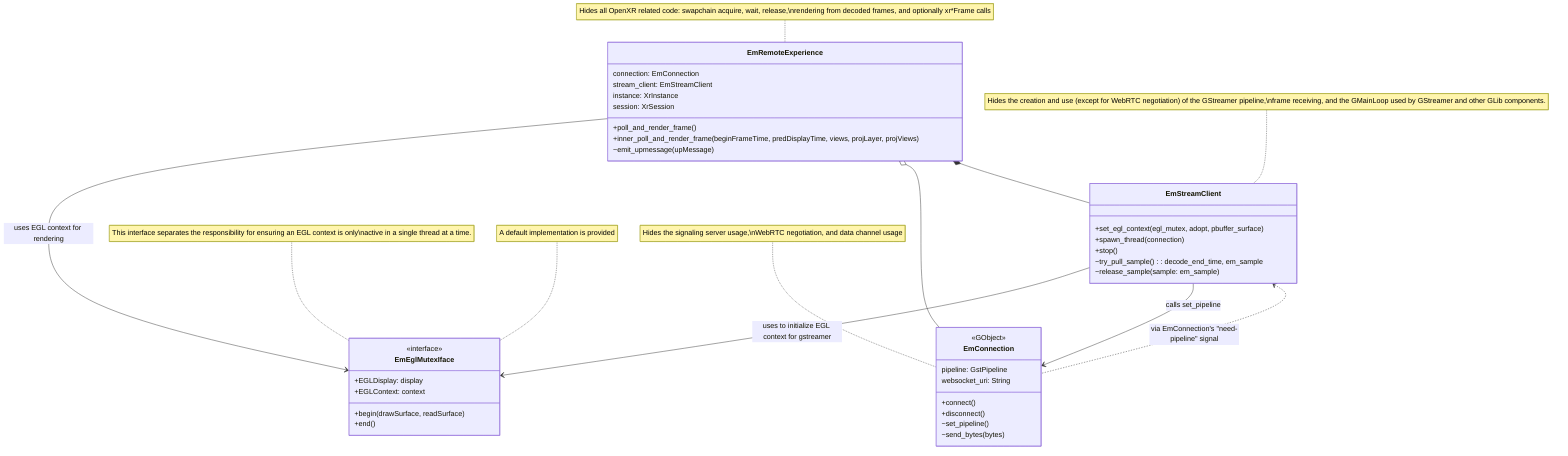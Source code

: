 %% Copyright 2023, Collabora, Ltd.
%% Copyright 2023, PlutoVR Inc.
%%
%% SPDX-License-Identifier: BSL-1.0

classDiagram
    class EmEglMutexIface {
        <<interface>>
        +EGLDisplay: display
        +EGLContext: context
        +begin(drawSurface, readSurface)
        +end()
    }

    note for EmEglMutexIface "This interface separates the responsibility for ensuring an EGL context is only\nactive in a single thread at a time."
    note for EmEglMutexIface "A default implementation is provided"


    class EmConnection {
        <<GObject>>
        pipeline: GstPipeline
        websocket_uri: String
        +connect()
        +disconnect()
        ~set_pipeline()
        ~send_bytes(bytes)
    }

    note for EmConnection "Hides the signaling server usage,\nWebRTC negotiation, and data channel usage"

    class EmStreamClient {
        +set_egl_context(egl_mutex, adopt, pbuffer_surface)
        +spawn_thread(connection)
        +stop()
        ~try_pull_sample(): decode_end_time, em_sample
        ~release_sample(sample: em_sample)
    }
    EmStreamClient <.. EmConnection: via EmConnection's "need-pipeline" signal
    EmStreamClient --> EmConnection: calls set_pipeline

    note for EmStreamClient "Hides the creation and use (except for WebRTC negotiation) of the GStreamer pipeline,\nframe receiving, and the GMainLoop used by GStreamer and other GLib components."

    EmStreamClient --> EmEglMutexIface: uses to initialize EGL context for gstreamer

    class EmRemoteExperience {
        connection: EmConnection
        stream_client: EmStreamClient
        instance: XrInstance
        session: XrSession
        +poll_and_render_frame()
        +inner_poll_and_render_frame(beginFrameTime, predDisplayTime, views, projLayer, projViews)
        ~emit_upmessage(upMessage)
    }

    %% Owns
    EmRemoteExperience *-- EmStreamClient

    %% Holds a reference to
    EmRemoteExperience o-- EmConnection

    note for EmRemoteExperience "Hides all OpenXR related code: swapchain acquire, wait, release,\nrendering from decoded frames, and optionally xr*Frame calls"

    EmRemoteExperience --> EmEglMutexIface: uses EGL context for rendering